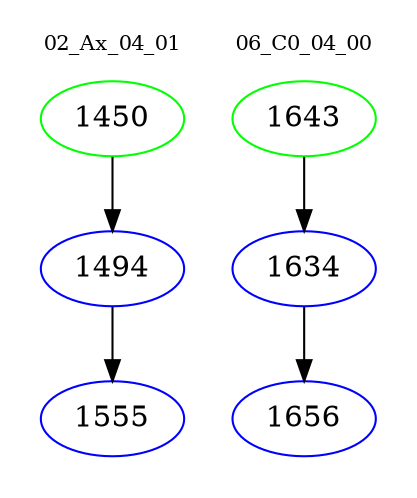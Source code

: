 digraph{
subgraph cluster_0 {
color = white
label = "02_Ax_04_01";
fontsize=10;
T0_1450 [label="1450", color="green"]
T0_1450 -> T0_1494 [color="black"]
T0_1494 [label="1494", color="blue"]
T0_1494 -> T0_1555 [color="black"]
T0_1555 [label="1555", color="blue"]
}
subgraph cluster_1 {
color = white
label = "06_C0_04_00";
fontsize=10;
T1_1643 [label="1643", color="green"]
T1_1643 -> T1_1634 [color="black"]
T1_1634 [label="1634", color="blue"]
T1_1634 -> T1_1656 [color="black"]
T1_1656 [label="1656", color="blue"]
}
}
